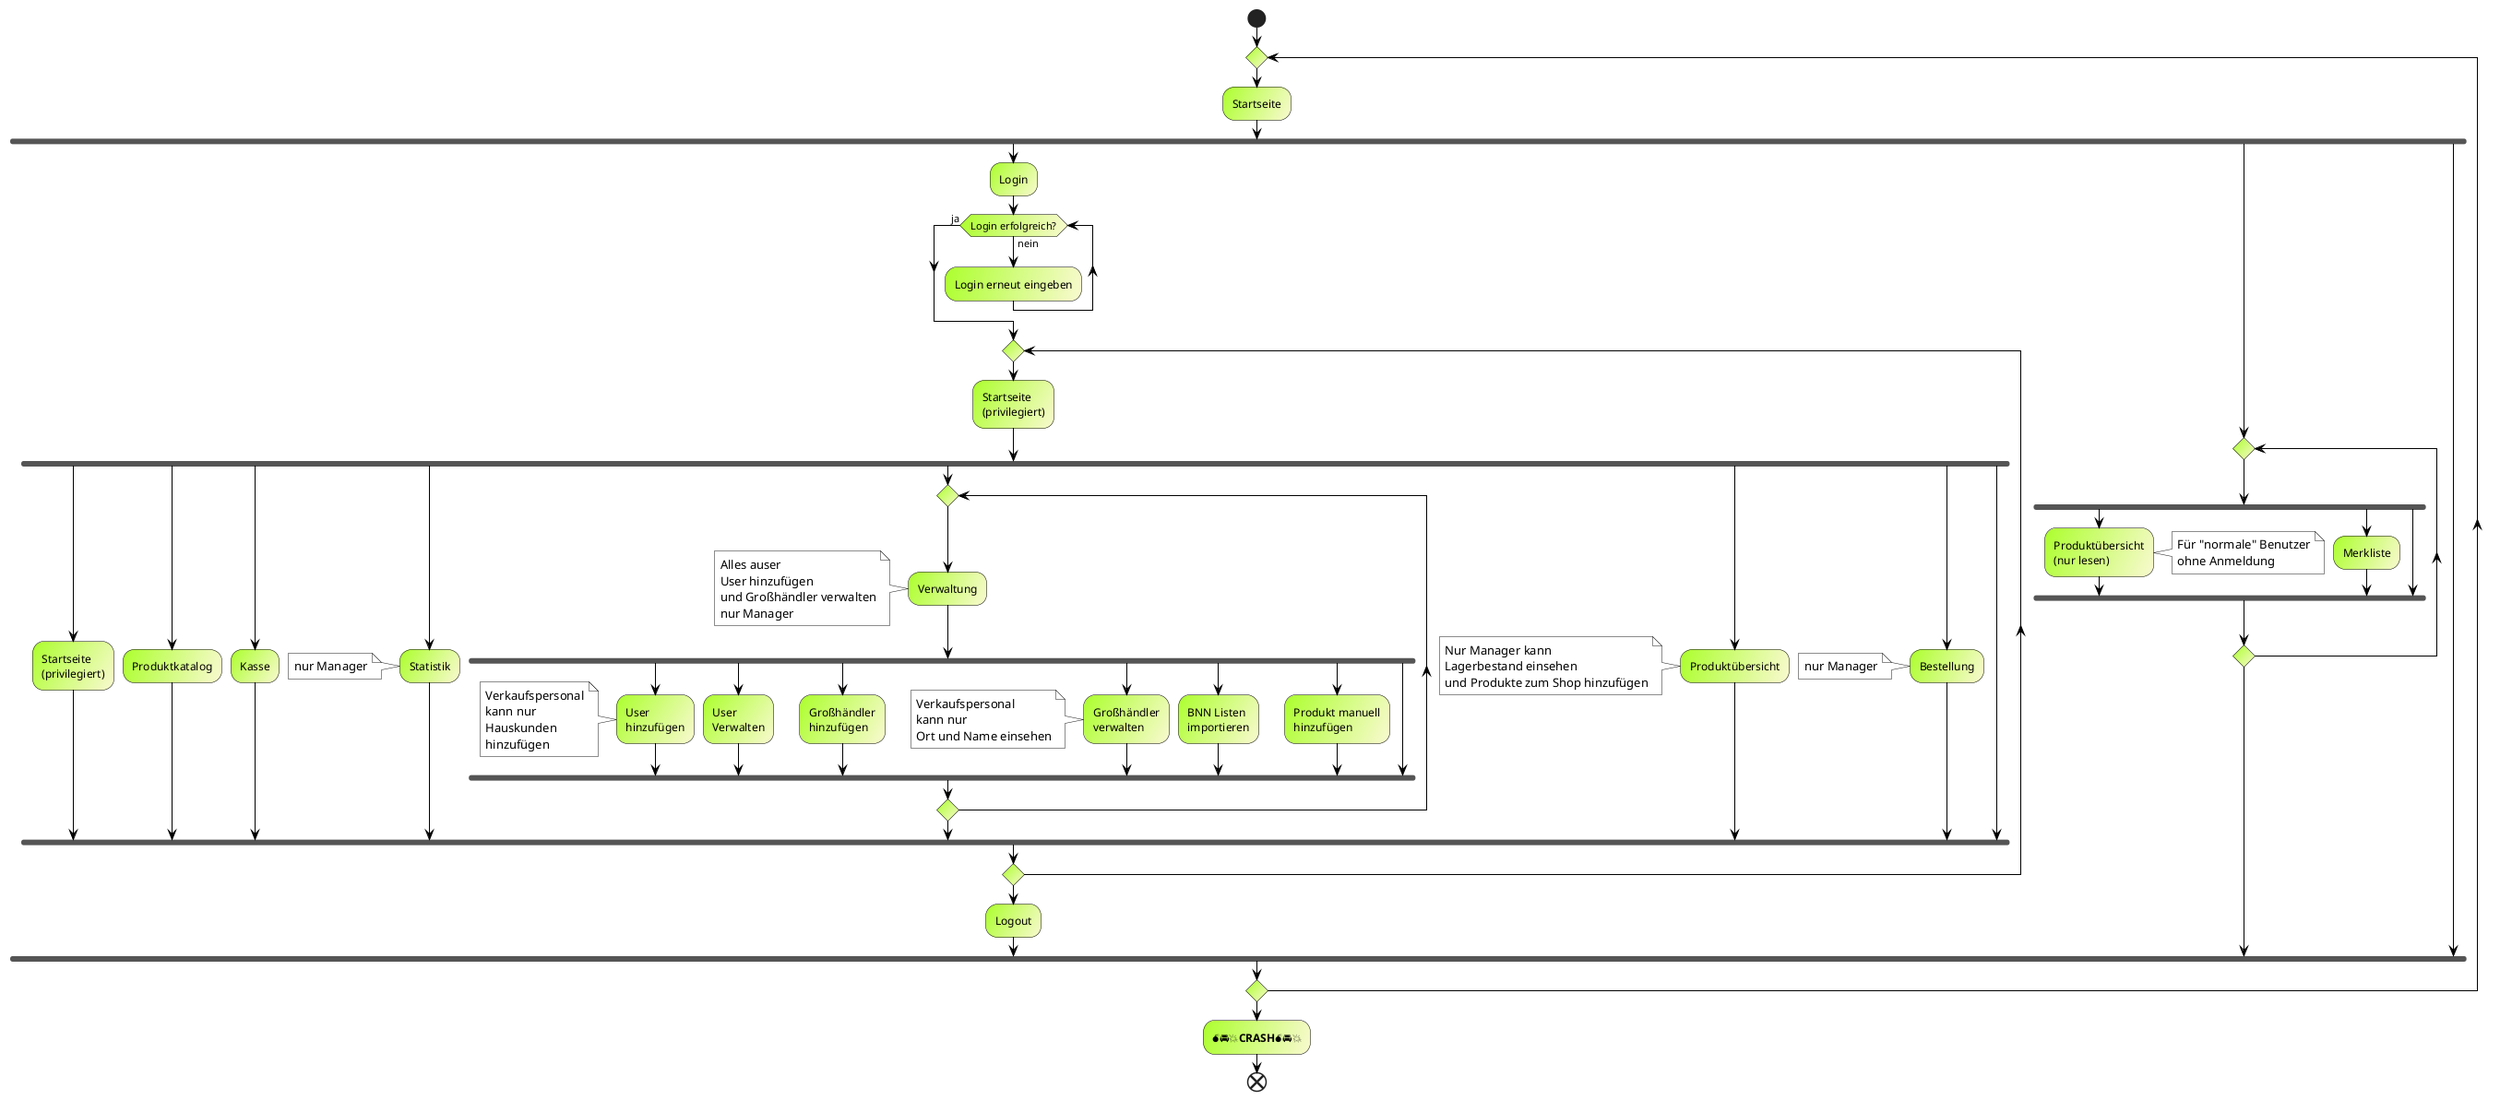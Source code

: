 @startuml

skinparam activity {
    BackgroundColor #GreenYellow/LightGoldenRodYellow
    BorderColor Black
    ArrowColor  Black
}
skinparam note {
    BackgroundColor white
    BorderBolor Black
}

start
repeat
:Startseite;
fork
    :Login;

    while (Login erfolgreich?) is (nein)
    :Login erneut eingeben;
    endwhile (ja)

    repeat
    :Startseite
    (privilegiert);
    fork
        :Startseite
        (privilegiert);
    fork again
        :Produktkatalog;
    fork again
        :Kasse;
    fork again
        :Statistik;
        note
            nur Manager
        end note

    fork again
        repeat
        :Verwaltung;
        note
            Alles auser
            User hinzufügen
            und Großhändler verwalten
            nur Manager
        end Note
        fork
            :User
            hinzufügen;
            note
                Verkaufspersonal
                kann nur
                Hauskunden
                hinzufügen
            end note
        fork again
            :User
            Verwalten;
        fork again
            :Großhändler
            hinzufügen;
        fork again
            :Großhändler
            verwalten;
            Note
                Verkaufspersonal
                kann nur
                Ort und Name einsehen
            end Note
        fork again
            :BNN Listen
            importieren;
        fork again
            :Produkt manuell
            hinzufügen;
        fork again
        endfork

    repeat while
    fork again
        :Produktübersicht;
        note
            Nur Manager kann
            Lagerbestand einsehen
            und Produkte zum Shop hinzufügen
        end note
    fork again
        :Bestellung;
        note
        nur Manager
        end Note

    fork again
        'line only'

    endfork
    repeat while
    :Logout;

fork again
    repeat

    fork
    :Produktübersicht
    (nur lesen);
    note right
        Für "normale" Benutzer
        ohne Anmeldung
    end note
    fork again
    :Merkliste;
    fork again

    endfork
    repeat while

fork again
endfork
repeat while

:💣🚘💥**CRASH**💣🚘💥;
end






@enduml
